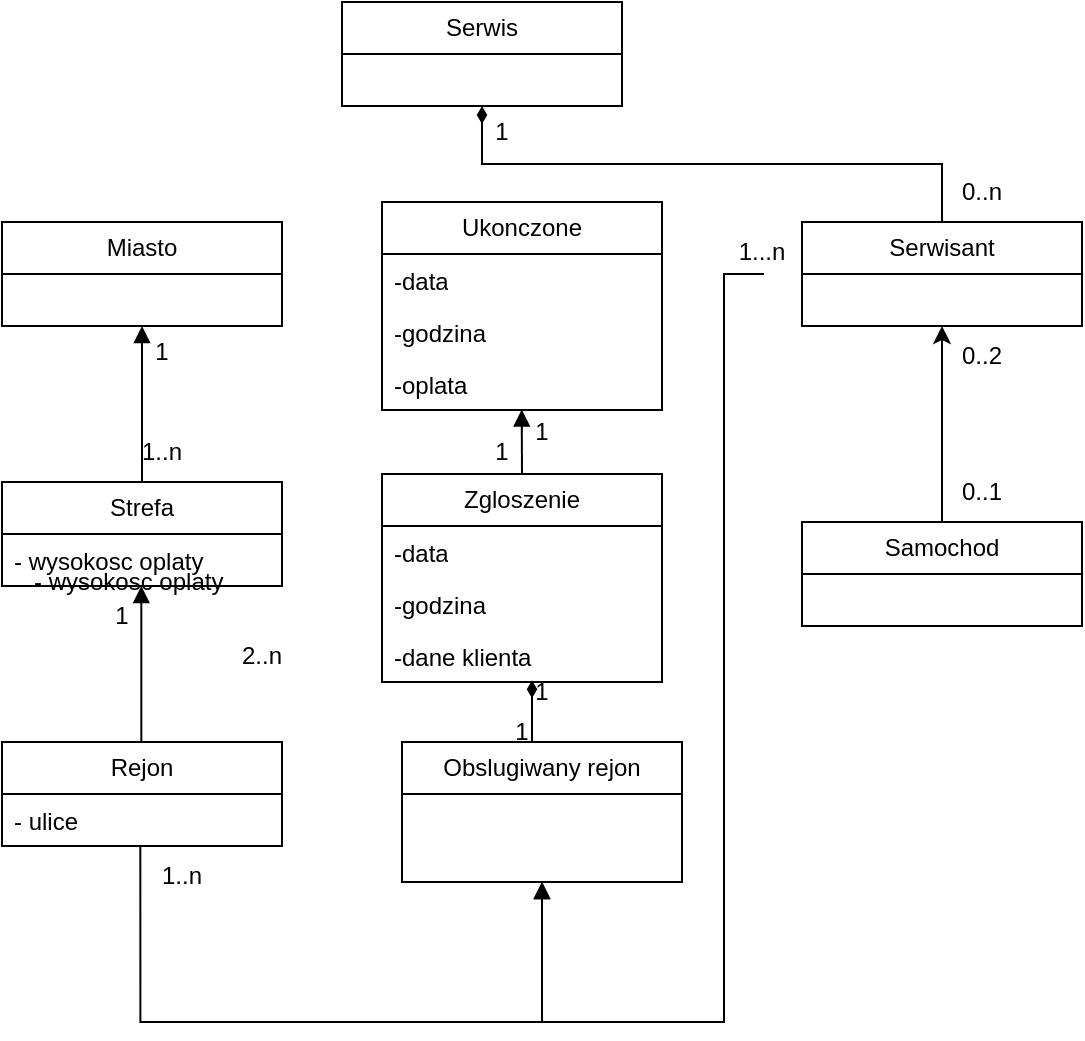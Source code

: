<mxfile version="24.2.3" type="github">
  <diagram name="Strona-1" id="522uzT4WuKUDi2yUEcO6">
    <mxGraphModel dx="830" dy="438" grid="1" gridSize="10" guides="1" tooltips="1" connect="1" arrows="1" fold="1" page="1" pageScale="1" pageWidth="827" pageHeight="1169" math="0" shadow="0">
      <root>
        <mxCell id="0" />
        <mxCell id="1" parent="0" />
        <mxCell id="vWObmHss3x9XFJvMd9O7-1" value="Serwis" style="swimlane;fontStyle=0;childLayout=stackLayout;horizontal=1;startSize=26;fillColor=none;horizontalStack=0;resizeParent=1;resizeParentMax=0;resizeLast=0;collapsible=1;marginBottom=0;whiteSpace=wrap;html=1;" vertex="1" parent="1">
          <mxGeometry x="350" y="120" width="140" height="52" as="geometry" />
        </mxCell>
        <mxCell id="vWObmHss3x9XFJvMd9O7-6" style="edgeStyle=orthogonalEdgeStyle;rounded=0;orthogonalLoop=1;jettySize=auto;html=1;exitX=0.5;exitY=0;exitDx=0;exitDy=0;entryX=0.5;entryY=1;entryDx=0;entryDy=0;endArrow=diamondThin;endFill=1;" edge="1" parent="1" source="vWObmHss3x9XFJvMd9O7-5" target="vWObmHss3x9XFJvMd9O7-1">
          <mxGeometry relative="1" as="geometry" />
        </mxCell>
        <mxCell id="vWObmHss3x9XFJvMd9O7-5" value="Serwisant" style="swimlane;fontStyle=0;childLayout=stackLayout;horizontal=1;startSize=26;fillColor=none;horizontalStack=0;resizeParent=1;resizeParentMax=0;resizeLast=0;collapsible=1;marginBottom=0;whiteSpace=wrap;html=1;" vertex="1" parent="1">
          <mxGeometry x="580" y="230" width="140" height="52" as="geometry" />
        </mxCell>
        <mxCell id="vWObmHss3x9XFJvMd9O7-8" style="edgeStyle=orthogonalEdgeStyle;rounded=0;orthogonalLoop=1;jettySize=auto;html=1;exitX=0.5;exitY=0;exitDx=0;exitDy=0;entryX=0.5;entryY=1;entryDx=0;entryDy=0;" edge="1" parent="1" source="vWObmHss3x9XFJvMd9O7-7" target="vWObmHss3x9XFJvMd9O7-5">
          <mxGeometry relative="1" as="geometry" />
        </mxCell>
        <mxCell id="vWObmHss3x9XFJvMd9O7-7" value="Samochod" style="swimlane;fontStyle=0;childLayout=stackLayout;horizontal=1;startSize=26;fillColor=none;horizontalStack=0;resizeParent=1;resizeParentMax=0;resizeLast=0;collapsible=1;marginBottom=0;whiteSpace=wrap;html=1;" vertex="1" parent="1">
          <mxGeometry x="580" y="380" width="140" height="52" as="geometry" />
        </mxCell>
        <mxCell id="vWObmHss3x9XFJvMd9O7-9" value="0..1" style="text;html=1;align=center;verticalAlign=middle;whiteSpace=wrap;rounded=0;" vertex="1" parent="1">
          <mxGeometry x="640" y="350" width="60" height="30" as="geometry" />
        </mxCell>
        <mxCell id="vWObmHss3x9XFJvMd9O7-10" value="0..2" style="text;html=1;align=center;verticalAlign=middle;whiteSpace=wrap;rounded=0;" vertex="1" parent="1">
          <mxGeometry x="640" y="282" width="60" height="30" as="geometry" />
        </mxCell>
        <mxCell id="vWObmHss3x9XFJvMd9O7-11" value="0..n" style="text;html=1;align=center;verticalAlign=middle;whiteSpace=wrap;rounded=0;" vertex="1" parent="1">
          <mxGeometry x="640" y="200" width="60" height="30" as="geometry" />
        </mxCell>
        <mxCell id="vWObmHss3x9XFJvMd9O7-12" value="1" style="text;html=1;align=center;verticalAlign=middle;whiteSpace=wrap;rounded=0;" vertex="1" parent="1">
          <mxGeometry x="400" y="170" width="60" height="30" as="geometry" />
        </mxCell>
        <mxCell id="vWObmHss3x9XFJvMd9O7-13" value="Miasto" style="swimlane;fontStyle=0;childLayout=stackLayout;horizontal=1;startSize=26;fillColor=none;horizontalStack=0;resizeParent=1;resizeParentMax=0;resizeLast=0;collapsible=1;marginBottom=0;whiteSpace=wrap;html=1;" vertex="1" parent="1">
          <mxGeometry x="180" y="230" width="140" height="52" as="geometry" />
        </mxCell>
        <mxCell id="vWObmHss3x9XFJvMd9O7-20" style="edgeStyle=orthogonalEdgeStyle;rounded=0;orthogonalLoop=1;jettySize=auto;html=1;exitX=0.5;exitY=0;exitDx=0;exitDy=0;entryX=0.5;entryY=1;entryDx=0;entryDy=0;endArrow=block;endFill=1;" edge="1" parent="1" source="vWObmHss3x9XFJvMd9O7-16" target="vWObmHss3x9XFJvMd9O7-13">
          <mxGeometry relative="1" as="geometry" />
        </mxCell>
        <mxCell id="vWObmHss3x9XFJvMd9O7-16" value="Strefa" style="swimlane;fontStyle=0;childLayout=stackLayout;horizontal=1;startSize=26;fillColor=none;horizontalStack=0;resizeParent=1;resizeParentMax=0;resizeLast=0;collapsible=1;marginBottom=0;whiteSpace=wrap;html=1;" vertex="1" parent="1">
          <mxGeometry x="180" y="360" width="140" height="52" as="geometry" />
        </mxCell>
        <mxCell id="vWObmHss3x9XFJvMd9O7-17" value="- wysokosc oplaty" style="text;strokeColor=none;fillColor=none;align=left;verticalAlign=top;spacingLeft=4;spacingRight=4;overflow=hidden;rotatable=0;points=[[0,0.5],[1,0.5]];portConstraint=eastwest;whiteSpace=wrap;html=1;" vertex="1" parent="vWObmHss3x9XFJvMd9O7-16">
          <mxGeometry y="26" width="140" height="26" as="geometry" />
        </mxCell>
        <mxCell id="vWObmHss3x9XFJvMd9O7-21" value="1..n" style="text;html=1;align=center;verticalAlign=middle;whiteSpace=wrap;rounded=0;" vertex="1" parent="1">
          <mxGeometry x="230" y="330" width="60" height="30" as="geometry" />
        </mxCell>
        <mxCell id="vWObmHss3x9XFJvMd9O7-22" value="1" style="text;html=1;align=center;verticalAlign=middle;whiteSpace=wrap;rounded=0;" vertex="1" parent="1">
          <mxGeometry x="230" y="280" width="60" height="30" as="geometry" />
        </mxCell>
        <mxCell id="vWObmHss3x9XFJvMd9O7-34" style="edgeStyle=orthogonalEdgeStyle;rounded=0;orthogonalLoop=1;jettySize=auto;html=1;exitX=0.494;exitY=1;exitDx=0;exitDy=0;entryX=0.5;entryY=1;entryDx=0;entryDy=0;endArrow=block;endFill=1;exitPerimeter=0;" edge="1" parent="1" source="vWObmHss3x9XFJvMd9O7-24" target="vWObmHss3x9XFJvMd9O7-31">
          <mxGeometry relative="1" as="geometry">
            <Array as="points">
              <mxPoint x="249" y="630" />
              <mxPoint x="450" y="630" />
            </Array>
          </mxGeometry>
        </mxCell>
        <mxCell id="vWObmHss3x9XFJvMd9O7-23" value="Rejon" style="swimlane;fontStyle=0;childLayout=stackLayout;horizontal=1;startSize=26;fillColor=none;horizontalStack=0;resizeParent=1;resizeParentMax=0;resizeLast=0;collapsible=1;marginBottom=0;whiteSpace=wrap;html=1;" vertex="1" parent="1">
          <mxGeometry x="180" y="490" width="140" height="52" as="geometry" />
        </mxCell>
        <mxCell id="vWObmHss3x9XFJvMd9O7-24" value="- ulice" style="text;strokeColor=none;fillColor=none;align=left;verticalAlign=top;spacingLeft=4;spacingRight=4;overflow=hidden;rotatable=0;points=[[0,0.5],[1,0.5]];portConstraint=eastwest;whiteSpace=wrap;html=1;" vertex="1" parent="vWObmHss3x9XFJvMd9O7-23">
          <mxGeometry y="26" width="140" height="26" as="geometry" />
        </mxCell>
        <mxCell id="vWObmHss3x9XFJvMd9O7-25" style="edgeStyle=orthogonalEdgeStyle;rounded=0;orthogonalLoop=1;jettySize=auto;html=1;exitX=0.5;exitY=0;exitDx=0;exitDy=0;entryX=0.5;entryY=1;entryDx=0;entryDy=0;endArrow=block;endFill=1;" edge="1" parent="1">
          <mxGeometry relative="1" as="geometry">
            <mxPoint x="249.66" y="490" as="sourcePoint" />
            <mxPoint x="249.66" y="412" as="targetPoint" />
          </mxGeometry>
        </mxCell>
        <mxCell id="vWObmHss3x9XFJvMd9O7-26" value="1..n" style="text;html=1;align=center;verticalAlign=middle;whiteSpace=wrap;rounded=0;" vertex="1" parent="1">
          <mxGeometry x="240" y="542" width="60" height="30" as="geometry" />
        </mxCell>
        <mxCell id="vWObmHss3x9XFJvMd9O7-27" value="1" style="text;html=1;align=center;verticalAlign=middle;whiteSpace=wrap;rounded=0;" vertex="1" parent="1">
          <mxGeometry x="210" y="412" width="60" height="30" as="geometry" />
        </mxCell>
        <mxCell id="vWObmHss3x9XFJvMd9O7-28" style="edgeStyle=orthogonalEdgeStyle;rounded=0;orthogonalLoop=1;jettySize=auto;html=1;exitX=0;exitY=0.5;exitDx=0;exitDy=0;entryX=0.5;entryY=1;entryDx=0;entryDy=0;endArrow=block;endFill=1;" edge="1" parent="1" target="vWObmHss3x9XFJvMd9O7-31">
          <mxGeometry relative="1" as="geometry">
            <mxPoint x="561" y="256.0" as="sourcePoint" />
            <mxPoint x="431" y="560" as="targetPoint" />
            <Array as="points">
              <mxPoint x="541" y="256" />
              <mxPoint x="541" y="630" />
              <mxPoint x="450" y="630" />
            </Array>
          </mxGeometry>
        </mxCell>
        <mxCell id="vWObmHss3x9XFJvMd9O7-30" value="1...n" style="text;html=1;align=center;verticalAlign=middle;whiteSpace=wrap;rounded=0;" vertex="1" parent="1">
          <mxGeometry x="530" y="230" width="60" height="30" as="geometry" />
        </mxCell>
        <mxCell id="vWObmHss3x9XFJvMd9O7-31" value="Obslugiwany rejon" style="swimlane;fontStyle=0;childLayout=stackLayout;horizontal=1;startSize=26;fillColor=none;horizontalStack=0;resizeParent=1;resizeParentMax=0;resizeLast=0;collapsible=1;marginBottom=0;whiteSpace=wrap;html=1;" vertex="1" parent="1">
          <mxGeometry x="380" y="490" width="140" height="70" as="geometry" />
        </mxCell>
        <mxCell id="vWObmHss3x9XFJvMd9O7-35" value="2..n" style="text;html=1;align=center;verticalAlign=middle;whiteSpace=wrap;rounded=0;" vertex="1" parent="1">
          <mxGeometry x="280" y="432" width="60" height="30" as="geometry" />
        </mxCell>
        <mxCell id="vWObmHss3x9XFJvMd9O7-37" value="Zgloszenie" style="swimlane;fontStyle=0;childLayout=stackLayout;horizontal=1;startSize=26;fillColor=none;horizontalStack=0;resizeParent=1;resizeParentMax=0;resizeLast=0;collapsible=1;marginBottom=0;whiteSpace=wrap;html=1;" vertex="1" parent="1">
          <mxGeometry x="370" y="356" width="140" height="104" as="geometry" />
        </mxCell>
        <mxCell id="vWObmHss3x9XFJvMd9O7-38" value="-data" style="text;strokeColor=none;fillColor=none;align=left;verticalAlign=top;spacingLeft=4;spacingRight=4;overflow=hidden;rotatable=0;points=[[0,0.5],[1,0.5]];portConstraint=eastwest;whiteSpace=wrap;html=1;" vertex="1" parent="vWObmHss3x9XFJvMd9O7-37">
          <mxGeometry y="26" width="140" height="26" as="geometry" />
        </mxCell>
        <mxCell id="vWObmHss3x9XFJvMd9O7-39" value="-godzina" style="text;strokeColor=none;fillColor=none;align=left;verticalAlign=top;spacingLeft=4;spacingRight=4;overflow=hidden;rotatable=0;points=[[0,0.5],[1,0.5]];portConstraint=eastwest;whiteSpace=wrap;html=1;" vertex="1" parent="vWObmHss3x9XFJvMd9O7-37">
          <mxGeometry y="52" width="140" height="26" as="geometry" />
        </mxCell>
        <mxCell id="vWObmHss3x9XFJvMd9O7-40" value="-dane klienta" style="text;strokeColor=none;fillColor=none;align=left;verticalAlign=top;spacingLeft=4;spacingRight=4;overflow=hidden;rotatable=0;points=[[0,0.5],[1,0.5]];portConstraint=eastwest;whiteSpace=wrap;html=1;" vertex="1" parent="vWObmHss3x9XFJvMd9O7-37">
          <mxGeometry y="78" width="140" height="26" as="geometry" />
        </mxCell>
        <mxCell id="vWObmHss3x9XFJvMd9O7-41" style="edgeStyle=orthogonalEdgeStyle;rounded=0;orthogonalLoop=1;jettySize=auto;html=1;entryX=0.539;entryY=0.966;entryDx=0;entryDy=0;entryPerimeter=0;endArrow=diamondThin;endFill=1;exitX=0.5;exitY=0;exitDx=0;exitDy=0;" edge="1" parent="1" source="vWObmHss3x9XFJvMd9O7-31" target="vWObmHss3x9XFJvMd9O7-40">
          <mxGeometry relative="1" as="geometry">
            <mxPoint x="500" y="470" as="sourcePoint" />
            <Array as="points">
              <mxPoint x="445" y="490" />
              <mxPoint x="445" y="460" />
            </Array>
          </mxGeometry>
        </mxCell>
        <mxCell id="vWObmHss3x9XFJvMd9O7-42" value="Ukonczone" style="swimlane;fontStyle=0;childLayout=stackLayout;horizontal=1;startSize=26;fillColor=none;horizontalStack=0;resizeParent=1;resizeParentMax=0;resizeLast=0;collapsible=1;marginBottom=0;whiteSpace=wrap;html=1;" vertex="1" parent="1">
          <mxGeometry x="370" y="220" width="140" height="104" as="geometry" />
        </mxCell>
        <mxCell id="vWObmHss3x9XFJvMd9O7-43" value="-data" style="text;strokeColor=none;fillColor=none;align=left;verticalAlign=top;spacingLeft=4;spacingRight=4;overflow=hidden;rotatable=0;points=[[0,0.5],[1,0.5]];portConstraint=eastwest;whiteSpace=wrap;html=1;" vertex="1" parent="vWObmHss3x9XFJvMd9O7-42">
          <mxGeometry y="26" width="140" height="26" as="geometry" />
        </mxCell>
        <mxCell id="vWObmHss3x9XFJvMd9O7-44" value="-godzina" style="text;strokeColor=none;fillColor=none;align=left;verticalAlign=top;spacingLeft=4;spacingRight=4;overflow=hidden;rotatable=0;points=[[0,0.5],[1,0.5]];portConstraint=eastwest;whiteSpace=wrap;html=1;" vertex="1" parent="vWObmHss3x9XFJvMd9O7-42">
          <mxGeometry y="52" width="140" height="26" as="geometry" />
        </mxCell>
        <mxCell id="vWObmHss3x9XFJvMd9O7-45" value="-oplata" style="text;strokeColor=none;fillColor=none;align=left;verticalAlign=top;spacingLeft=4;spacingRight=4;overflow=hidden;rotatable=0;points=[[0,0.5],[1,0.5]];portConstraint=eastwest;whiteSpace=wrap;html=1;" vertex="1" parent="vWObmHss3x9XFJvMd9O7-42">
          <mxGeometry y="78" width="140" height="26" as="geometry" />
        </mxCell>
        <mxCell id="vWObmHss3x9XFJvMd9O7-46" style="edgeStyle=orthogonalEdgeStyle;rounded=0;orthogonalLoop=1;jettySize=auto;html=1;exitX=0.5;exitY=0;exitDx=0;exitDy=0;endArrow=block;endFill=1;entryX=0.499;entryY=0.992;entryDx=0;entryDy=0;entryPerimeter=0;" edge="1" parent="1" source="vWObmHss3x9XFJvMd9O7-37" target="vWObmHss3x9XFJvMd9O7-45">
          <mxGeometry relative="1" as="geometry">
            <mxPoint x="440" y="330" as="targetPoint" />
          </mxGeometry>
        </mxCell>
        <mxCell id="vWObmHss3x9XFJvMd9O7-47" value="- wysokosc oplaty" style="text;strokeColor=none;fillColor=none;align=left;verticalAlign=top;spacingLeft=4;spacingRight=4;overflow=hidden;rotatable=0;points=[[0,0.5],[1,0.5]];portConstraint=eastwest;whiteSpace=wrap;html=1;" vertex="1" parent="1">
          <mxGeometry x="190" y="396" width="140" height="26" as="geometry" />
        </mxCell>
        <mxCell id="vWObmHss3x9XFJvMd9O7-50" value="1" style="text;html=1;align=center;verticalAlign=middle;whiteSpace=wrap;rounded=0;" vertex="1" parent="1">
          <mxGeometry x="410" y="470" width="60" height="30" as="geometry" />
        </mxCell>
        <mxCell id="vWObmHss3x9XFJvMd9O7-51" value="1" style="text;html=1;align=center;verticalAlign=middle;whiteSpace=wrap;rounded=0;" vertex="1" parent="1">
          <mxGeometry x="420" y="450" width="60" height="30" as="geometry" />
        </mxCell>
        <mxCell id="vWObmHss3x9XFJvMd9O7-52" value="1" style="text;html=1;align=center;verticalAlign=middle;whiteSpace=wrap;rounded=0;" vertex="1" parent="1">
          <mxGeometry x="400" y="330" width="60" height="30" as="geometry" />
        </mxCell>
        <mxCell id="vWObmHss3x9XFJvMd9O7-53" value="1" style="text;html=1;align=center;verticalAlign=middle;whiteSpace=wrap;rounded=0;" vertex="1" parent="1">
          <mxGeometry x="420" y="320" width="60" height="30" as="geometry" />
        </mxCell>
      </root>
    </mxGraphModel>
  </diagram>
</mxfile>
